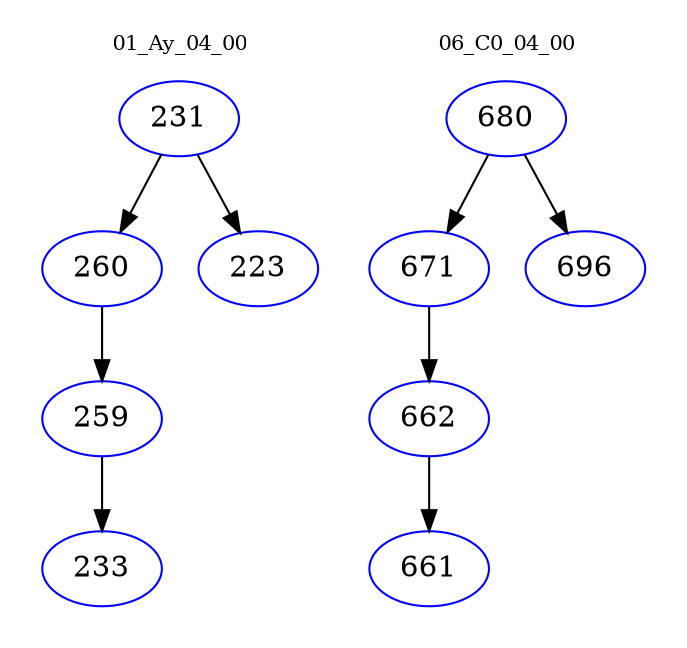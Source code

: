 digraph{
subgraph cluster_0 {
color = white
label = "01_Ay_04_00";
fontsize=10;
T0_231 [label="231", color="blue"]
T0_231 -> T0_260 [color="black"]
T0_260 [label="260", color="blue"]
T0_260 -> T0_259 [color="black"]
T0_259 [label="259", color="blue"]
T0_259 -> T0_233 [color="black"]
T0_233 [label="233", color="blue"]
T0_231 -> T0_223 [color="black"]
T0_223 [label="223", color="blue"]
}
subgraph cluster_1 {
color = white
label = "06_C0_04_00";
fontsize=10;
T1_680 [label="680", color="blue"]
T1_680 -> T1_671 [color="black"]
T1_671 [label="671", color="blue"]
T1_671 -> T1_662 [color="black"]
T1_662 [label="662", color="blue"]
T1_662 -> T1_661 [color="black"]
T1_661 [label="661", color="blue"]
T1_680 -> T1_696 [color="black"]
T1_696 [label="696", color="blue"]
}
}
